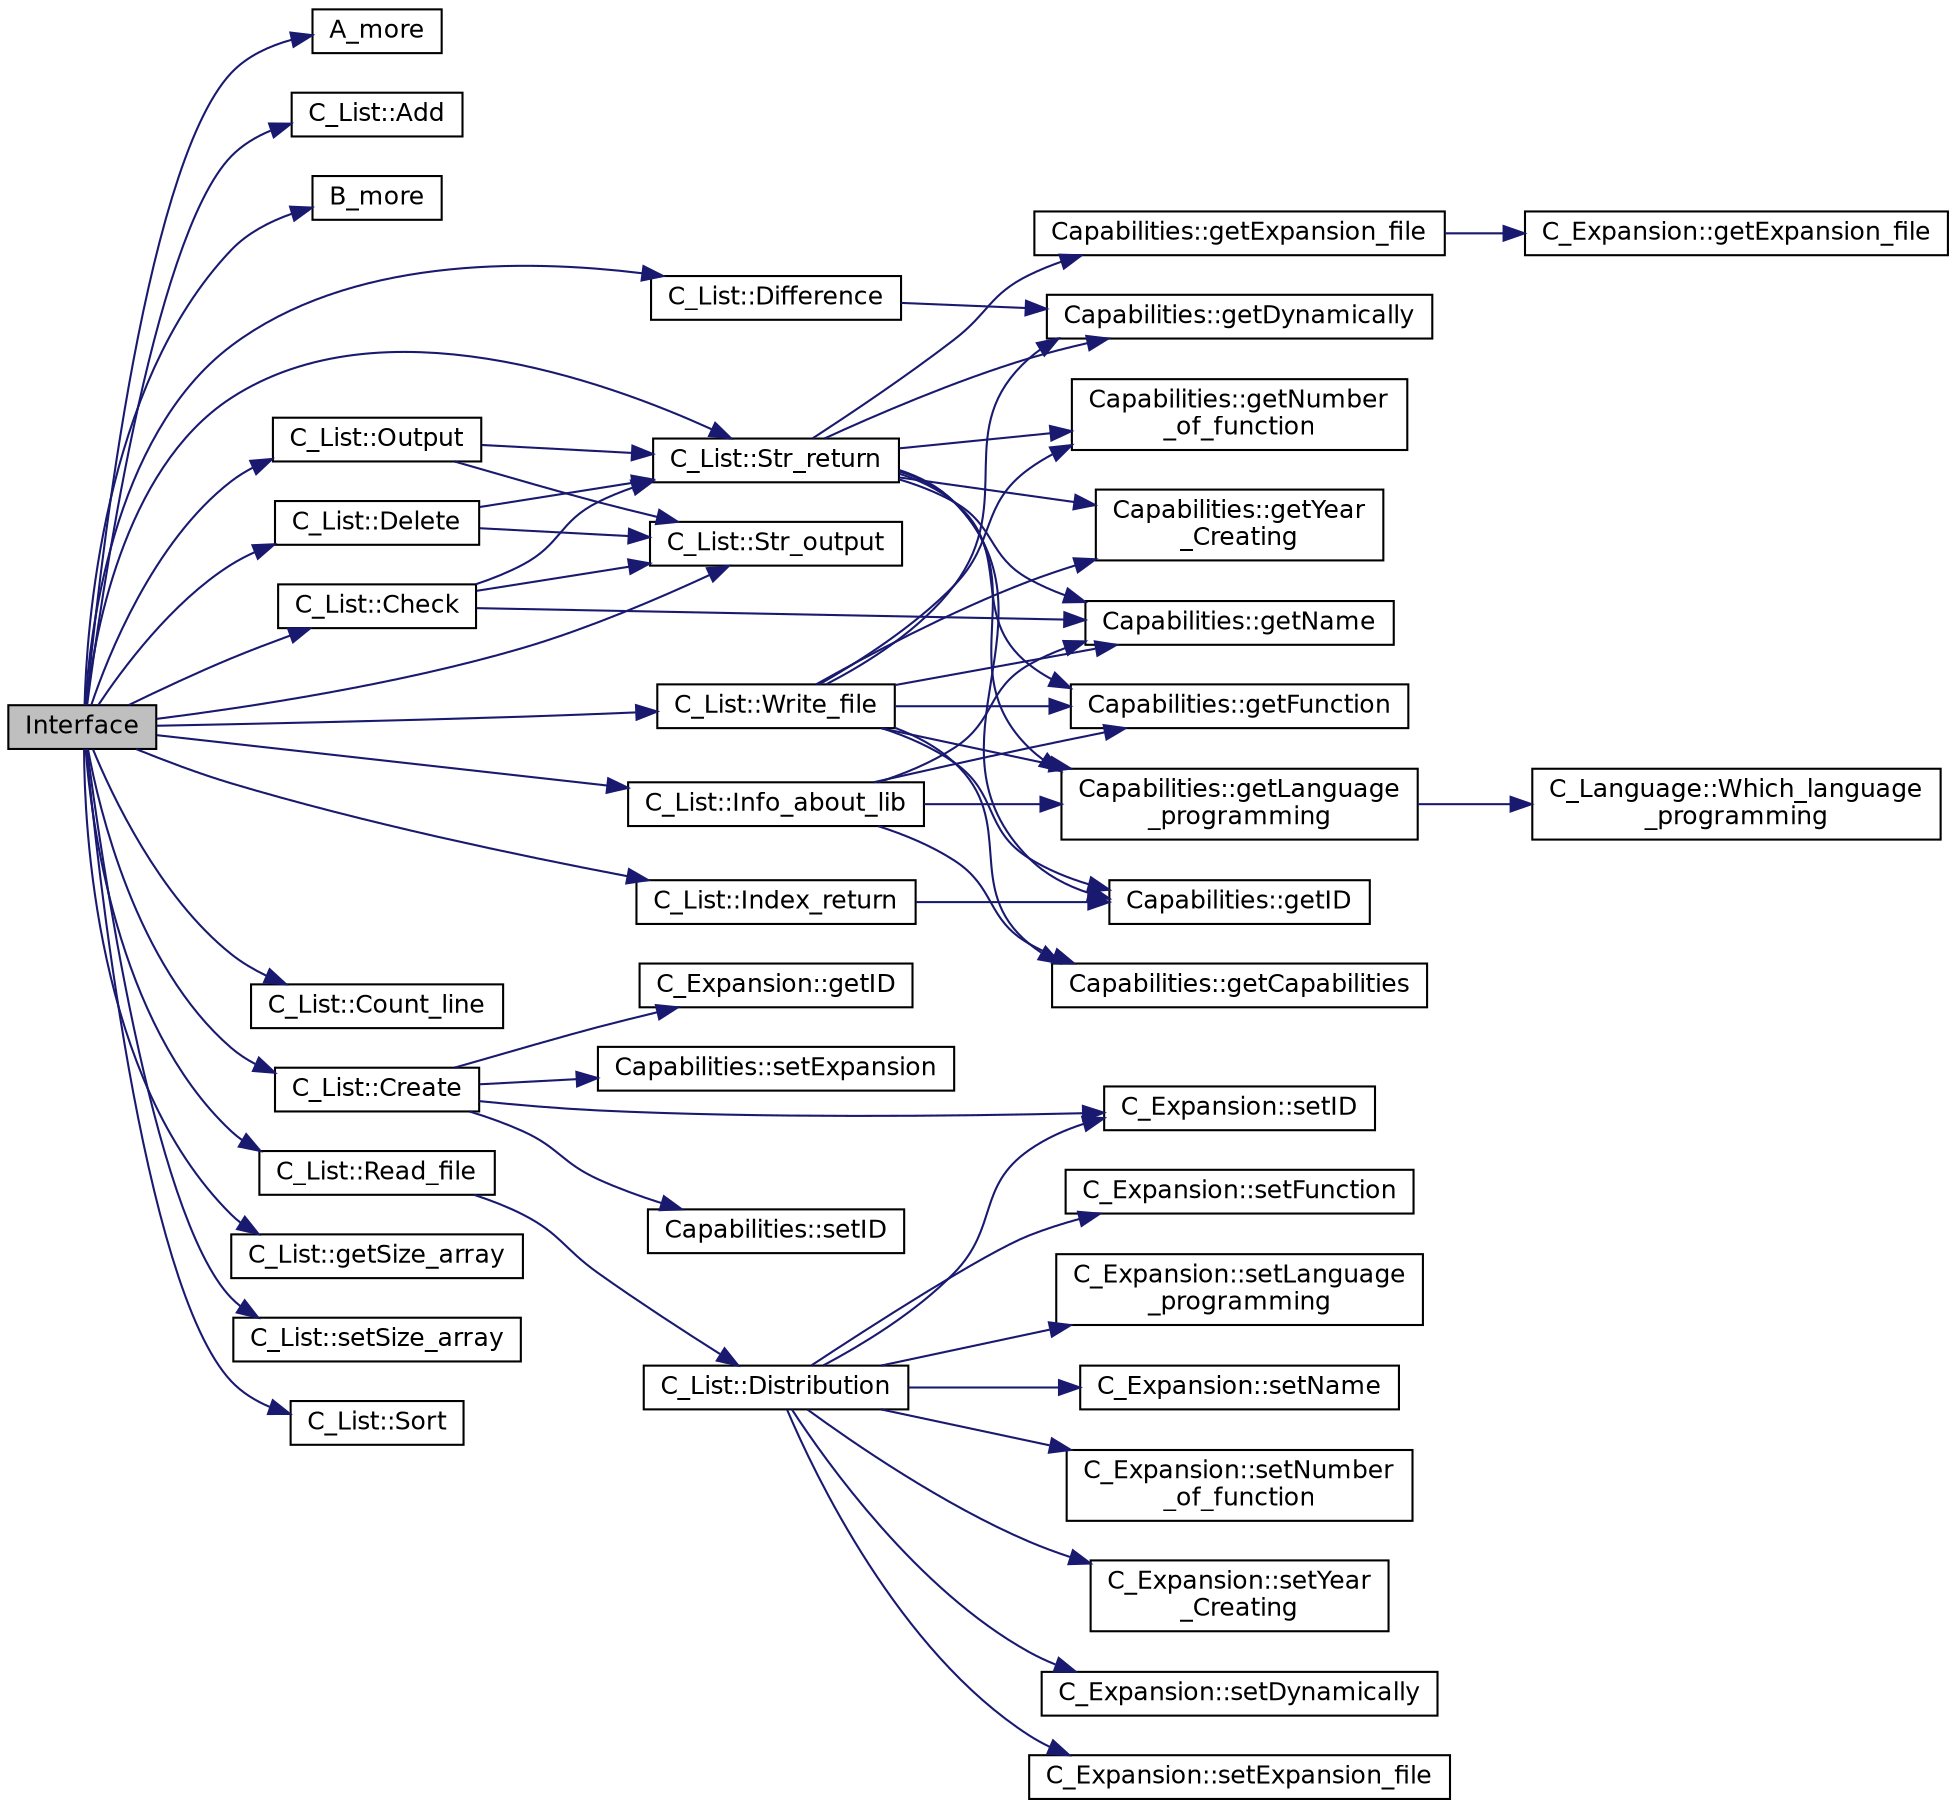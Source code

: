 digraph "Interface"
{
 // LATEX_PDF_SIZE
  edge [fontname="Helvetica",fontsize="12",labelfontname="Helvetica",labelfontsize="12"];
  node [fontname="Helvetica",fontsize="12",shape=record];
  rankdir="LR";
  Node1 [label="Interface",height=0.2,width=0.4,color="black", fillcolor="grey75", style="filled", fontcolor="black",tooltip="Оголошення функції де проходять основні дії програми (зроблена вона для того щоб перевіряти витоки па..."];
  Node1 -> Node2 [color="midnightblue",fontsize="12",style="solid",fontname="Helvetica"];
  Node2 [label="A_more",height=0.2,width=0.4,color="black", fillcolor="white", style="filled",URL="$_main_8cpp.html#a7de804126acfa13a03290dba0123c1af",tooltip=" "];
  Node1 -> Node3 [color="midnightblue",fontsize="12",style="solid",fontname="Helvetica"];
  Node3 [label="C_List::Add",height=0.2,width=0.4,color="black", fillcolor="white", style="filled",URL="$class_c___list.html#ab7a36eaada5c59d2266a13616e8f0558",tooltip="Оголошення методу додавання нового елементу в масив"];
  Node1 -> Node4 [color="midnightblue",fontsize="12",style="solid",fontname="Helvetica"];
  Node4 [label="B_more",height=0.2,width=0.4,color="black", fillcolor="white", style="filled",URL="$_main_8cpp.html#abac466d108278fd3559a3f36c2774be3",tooltip=" "];
  Node1 -> Node5 [color="midnightblue",fontsize="12",style="solid",fontname="Helvetica"];
  Node5 [label="C_List::Check",height=0.2,width=0.4,color="black", fillcolor="white", style="filled",URL="$class_c___list.html#a4621b67120dec6b8ec75d4c6bf16ff0f",tooltip="Оголошення методу виведення на екран обьектів в ім'ї яких 2 слова"];
  Node5 -> Node6 [color="midnightblue",fontsize="12",style="solid",fontname="Helvetica"];
  Node6 [label="Capabilities::getName",height=0.2,width=0.4,color="black", fillcolor="white", style="filled",URL="$class_capabilities.html#a60cb2f5c33f97d3143b5607645bad3bc",tooltip=" "];
  Node5 -> Node7 [color="midnightblue",fontsize="12",style="solid",fontname="Helvetica"];
  Node7 [label="C_List::Str_output",height=0.2,width=0.4,color="black", fillcolor="white", style="filled",URL="$class_c___list.html#ad8631cdd73743dfabed36452e3945571",tooltip="Оголошення методу виведення на екран одного єлементу"];
  Node5 -> Node8 [color="midnightblue",fontsize="12",style="solid",fontname="Helvetica"];
  Node8 [label="C_List::Str_return",height=0.2,width=0.4,color="black", fillcolor="white", style="filled",URL="$class_c___list.html#aaf80c9d851abe6c47ae5038495d10582",tooltip="Оголошення методу зчитування інформації з обьекту та перетворення її в потік"];
  Node8 -> Node9 [color="midnightblue",fontsize="12",style="solid",fontname="Helvetica"];
  Node9 [label="Capabilities::getDynamically",height=0.2,width=0.4,color="black", fillcolor="white", style="filled",URL="$class_capabilities.html#a2812145051c4f18ac491a23325718572",tooltip=" "];
  Node8 -> Node10 [color="midnightblue",fontsize="12",style="solid",fontname="Helvetica"];
  Node10 [label="Capabilities::getExpansion_file",height=0.2,width=0.4,color="black", fillcolor="white", style="filled",URL="$class_capabilities.html#a644f9f79ce52b281f5238e6f3a6cc723",tooltip=" "];
  Node10 -> Node11 [color="midnightblue",fontsize="12",style="solid",fontname="Helvetica"];
  Node11 [label="C_Expansion::getExpansion_file",height=0.2,width=0.4,color="black", fillcolor="white", style="filled",URL="$class_c___expansion.html#a17b12fda0638be269c0cc4ed77241a0e",tooltip=" "];
  Node8 -> Node12 [color="midnightblue",fontsize="12",style="solid",fontname="Helvetica"];
  Node12 [label="Capabilities::getFunction",height=0.2,width=0.4,color="black", fillcolor="white", style="filled",URL="$class_capabilities.html#ac9c35b051c2c9b7ac13f5bd26fa20287",tooltip=" "];
  Node8 -> Node13 [color="midnightblue",fontsize="12",style="solid",fontname="Helvetica"];
  Node13 [label="Capabilities::getID",height=0.2,width=0.4,color="black", fillcolor="white", style="filled",URL="$class_capabilities.html#ae6b8df73f7541c6aec415a1349d81609",tooltip=" "];
  Node8 -> Node14 [color="midnightblue",fontsize="12",style="solid",fontname="Helvetica"];
  Node14 [label="Capabilities::getLanguage\l_programming",height=0.2,width=0.4,color="black", fillcolor="white", style="filled",URL="$class_capabilities.html#a9f1242d32005ba185d59cd2546d4a81d",tooltip=" "];
  Node14 -> Node15 [color="midnightblue",fontsize="12",style="solid",fontname="Helvetica"];
  Node15 [label="C_Language::Which_language\l_programming",height=0.2,width=0.4,color="black", fillcolor="white", style="filled",URL="$class_c___language.html#a50653a73bc6123571199497cc099e93e",tooltip=" "];
  Node8 -> Node6 [color="midnightblue",fontsize="12",style="solid",fontname="Helvetica"];
  Node8 -> Node16 [color="midnightblue",fontsize="12",style="solid",fontname="Helvetica"];
  Node16 [label="Capabilities::getNumber\l_of_function",height=0.2,width=0.4,color="black", fillcolor="white", style="filled",URL="$class_capabilities.html#a7e0096c00d744ebe113ad43a6c1b7192",tooltip=" "];
  Node8 -> Node17 [color="midnightblue",fontsize="12",style="solid",fontname="Helvetica"];
  Node17 [label="Capabilities::getYear\l_Creating",height=0.2,width=0.4,color="black", fillcolor="white", style="filled",URL="$class_capabilities.html#ab419499872636174b58e7aec4fc83c2e",tooltip=" "];
  Node1 -> Node18 [color="midnightblue",fontsize="12",style="solid",fontname="Helvetica"];
  Node18 [label="C_List::Count_line",height=0.2,width=0.4,color="black", fillcolor="white", style="filled",URL="$class_c___list.html#ae2854408058ced75acd768b3999d74d3",tooltip="Оголошення методу визначення розміру масиву"];
  Node1 -> Node19 [color="midnightblue",fontsize="12",style="solid",fontname="Helvetica"];
  Node19 [label="C_List::Create",height=0.2,width=0.4,color="black", fillcolor="white", style="filled",URL="$class_c___list.html#ae83153cfe0a8a5e1ab37ed1883f13f32",tooltip="Оголошення методу заповнення масиву данними"];
  Node19 -> Node20 [color="midnightblue",fontsize="12",style="solid",fontname="Helvetica"];
  Node20 [label="C_Expansion::getID",height=0.2,width=0.4,color="black", fillcolor="white", style="filled",URL="$class_c___expansion.html#afa348268045ff9ec5094c8ea6eba320f",tooltip=" "];
  Node19 -> Node21 [color="midnightblue",fontsize="12",style="solid",fontname="Helvetica"];
  Node21 [label="Capabilities::setExpansion",height=0.2,width=0.4,color="black", fillcolor="white", style="filled",URL="$class_capabilities.html#ab8e6e48a03cf8b8c6ec07945cf8ca88a",tooltip=" "];
  Node19 -> Node22 [color="midnightblue",fontsize="12",style="solid",fontname="Helvetica"];
  Node22 [label="C_Expansion::setID",height=0.2,width=0.4,color="black", fillcolor="white", style="filled",URL="$class_c___expansion.html#a5ad19e87097825596dda14bdecdf3595",tooltip=" "];
  Node19 -> Node23 [color="midnightblue",fontsize="12",style="solid",fontname="Helvetica"];
  Node23 [label="Capabilities::setID",height=0.2,width=0.4,color="black", fillcolor="white", style="filled",URL="$class_capabilities.html#afa93b84a809bcc591880f68cd3fbebd7",tooltip=" "];
  Node1 -> Node24 [color="midnightblue",fontsize="12",style="solid",fontname="Helvetica"];
  Node24 [label="C_List::Delete",height=0.2,width=0.4,color="black", fillcolor="white", style="filled",URL="$class_c___list.html#a4fcb8ef3b695e31768f62bacdcec4a1c",tooltip="Оголошення методу видалення елементу з масиву"];
  Node24 -> Node7 [color="midnightblue",fontsize="12",style="solid",fontname="Helvetica"];
  Node24 -> Node8 [color="midnightblue",fontsize="12",style="solid",fontname="Helvetica"];
  Node1 -> Node25 [color="midnightblue",fontsize="12",style="solid",fontname="Helvetica"];
  Node25 [label="C_List::Difference",height=0.2,width=0.4,color="black", fillcolor="white", style="filled",URL="$class_c___list.html#a0c4310f370198ad6eee179e9bb400397",tooltip="Оголошення методу що визначає відношення кількості бібліотек що динамічно підключаються до загальної ..."];
  Node25 -> Node9 [color="midnightblue",fontsize="12",style="solid",fontname="Helvetica"];
  Node1 -> Node26 [color="midnightblue",fontsize="12",style="solid",fontname="Helvetica"];
  Node26 [label="C_List::getSize_array",height=0.2,width=0.4,color="black", fillcolor="white", style="filled",URL="$class_c___list.html#a9ec4a64920eafd9aed2b2be5de9a0583",tooltip=" "];
  Node1 -> Node27 [color="midnightblue",fontsize="12",style="solid",fontname="Helvetica"];
  Node27 [label="C_List::Index_return",height=0.2,width=0.4,color="black", fillcolor="white", style="filled",URL="$class_c___list.html#a328431d35b2b421c2ab291fce19361b4",tooltip="Оголошення методу що повертає обьект визначивши його по дентифікатору"];
  Node27 -> Node13 [color="midnightblue",fontsize="12",style="solid",fontname="Helvetica"];
  Node1 -> Node28 [color="midnightblue",fontsize="12",style="solid",fontname="Helvetica"];
  Node28 [label="C_List::Info_about_lib",height=0.2,width=0.4,color="black", fillcolor="white", style="filled",URL="$class_c___list.html#a489a77f80c02e08d37f6aa0b4aebdbfe",tooltip="Оголошення методу виведення на екран інформації про бібліотеки"];
  Node28 -> Node29 [color="midnightblue",fontsize="12",style="solid",fontname="Helvetica"];
  Node29 [label="Capabilities::getCapabilities",height=0.2,width=0.4,color="black", fillcolor="white", style="filled",URL="$class_capabilities.html#a49d355fa046c597db298932227193e3a",tooltip=" "];
  Node28 -> Node12 [color="midnightblue",fontsize="12",style="solid",fontname="Helvetica"];
  Node28 -> Node14 [color="midnightblue",fontsize="12",style="solid",fontname="Helvetica"];
  Node28 -> Node6 [color="midnightblue",fontsize="12",style="solid",fontname="Helvetica"];
  Node1 -> Node30 [color="midnightblue",fontsize="12",style="solid",fontname="Helvetica"];
  Node30 [label="C_List::Output",height=0.2,width=0.4,color="black", fillcolor="white", style="filled",URL="$class_c___list.html#a5f9dcd2b28ab744a00a1ef6c3cd16d97",tooltip="Оголошення методу виведення всього масиву на екран"];
  Node30 -> Node7 [color="midnightblue",fontsize="12",style="solid",fontname="Helvetica"];
  Node30 -> Node8 [color="midnightblue",fontsize="12",style="solid",fontname="Helvetica"];
  Node1 -> Node31 [color="midnightblue",fontsize="12",style="solid",fontname="Helvetica"];
  Node31 [label="C_List::Read_file",height=0.2,width=0.4,color="black", fillcolor="white", style="filled",URL="$class_c___list.html#a2b6df7deab8abf0b57e83b67201cdb2f",tooltip="Оголошення методу зчитування інформації з файлу"];
  Node31 -> Node32 [color="midnightblue",fontsize="12",style="solid",fontname="Helvetica"];
  Node32 [label="C_List::Distribution",height=0.2,width=0.4,color="black", fillcolor="white", style="filled",URL="$class_c___list.html#a48473c06e08530f2f54ac6d16eb111e3",tooltip="Оголошення методу створення обьекту із інформації зчитаної з файлу"];
  Node32 -> Node33 [color="midnightblue",fontsize="12",style="solid",fontname="Helvetica"];
  Node33 [label="C_Expansion::setDynamically",height=0.2,width=0.4,color="black", fillcolor="white", style="filled",URL="$class_c___expansion.html#aefc7d5be701d17a9c2cb8a68b9b2953e",tooltip=" "];
  Node32 -> Node34 [color="midnightblue",fontsize="12",style="solid",fontname="Helvetica"];
  Node34 [label="C_Expansion::setExpansion_file",height=0.2,width=0.4,color="black", fillcolor="white", style="filled",URL="$class_c___expansion.html#a3ef2086c8a05879c1688633962284bfb",tooltip=" "];
  Node32 -> Node35 [color="midnightblue",fontsize="12",style="solid",fontname="Helvetica"];
  Node35 [label="C_Expansion::setFunction",height=0.2,width=0.4,color="black", fillcolor="white", style="filled",URL="$class_c___expansion.html#a94652bff9cb6ac083d2b4e7761d21b04",tooltip=" "];
  Node32 -> Node22 [color="midnightblue",fontsize="12",style="solid",fontname="Helvetica"];
  Node32 -> Node36 [color="midnightblue",fontsize="12",style="solid",fontname="Helvetica"];
  Node36 [label="C_Expansion::setLanguage\l_programming",height=0.2,width=0.4,color="black", fillcolor="white", style="filled",URL="$class_c___expansion.html#ab26c54ef83c3f722ccf3b4b50de713c3",tooltip=" "];
  Node32 -> Node37 [color="midnightblue",fontsize="12",style="solid",fontname="Helvetica"];
  Node37 [label="C_Expansion::setName",height=0.2,width=0.4,color="black", fillcolor="white", style="filled",URL="$class_c___expansion.html#afbba2e538692e4aba0d7169ee5880f42",tooltip=" "];
  Node32 -> Node38 [color="midnightblue",fontsize="12",style="solid",fontname="Helvetica"];
  Node38 [label="C_Expansion::setNumber\l_of_function",height=0.2,width=0.4,color="black", fillcolor="white", style="filled",URL="$class_c___expansion.html#a019c61c804285794336f3f363b5a0020",tooltip=" "];
  Node32 -> Node39 [color="midnightblue",fontsize="12",style="solid",fontname="Helvetica"];
  Node39 [label="C_Expansion::setYear\l_Creating",height=0.2,width=0.4,color="black", fillcolor="white", style="filled",URL="$class_c___expansion.html#abe47e51e51111dc989a1b0ba4bc3c0ef",tooltip=" "];
  Node1 -> Node40 [color="midnightblue",fontsize="12",style="solid",fontname="Helvetica"];
  Node40 [label="C_List::setSize_array",height=0.2,width=0.4,color="black", fillcolor="white", style="filled",URL="$class_c___list.html#a5511233b135800bdd4ca140d07766381",tooltip="< підключення файлу C_Library.h"];
  Node1 -> Node41 [color="midnightblue",fontsize="12",style="solid",fontname="Helvetica"];
  Node41 [label="C_List::Sort",height=0.2,width=0.4,color="black", fillcolor="white", style="filled",URL="$class_c___list.html#a3575f416a20cc95b7223e5fbcfe4544a",tooltip="Оголошення методу сортування масиву"];
  Node1 -> Node7 [color="midnightblue",fontsize="12",style="solid",fontname="Helvetica"];
  Node1 -> Node8 [color="midnightblue",fontsize="12",style="solid",fontname="Helvetica"];
  Node1 -> Node42 [color="midnightblue",fontsize="12",style="solid",fontname="Helvetica"];
  Node42 [label="C_List::Write_file",height=0.2,width=0.4,color="black", fillcolor="white", style="filled",URL="$class_c___list.html#aa569158194b44b5b2ced374b5f84a4ef",tooltip="Оголошення методу зчитування в файл"];
  Node42 -> Node29 [color="midnightblue",fontsize="12",style="solid",fontname="Helvetica"];
  Node42 -> Node9 [color="midnightblue",fontsize="12",style="solid",fontname="Helvetica"];
  Node42 -> Node12 [color="midnightblue",fontsize="12",style="solid",fontname="Helvetica"];
  Node42 -> Node13 [color="midnightblue",fontsize="12",style="solid",fontname="Helvetica"];
  Node42 -> Node14 [color="midnightblue",fontsize="12",style="solid",fontname="Helvetica"];
  Node42 -> Node6 [color="midnightblue",fontsize="12",style="solid",fontname="Helvetica"];
  Node42 -> Node16 [color="midnightblue",fontsize="12",style="solid",fontname="Helvetica"];
  Node42 -> Node17 [color="midnightblue",fontsize="12",style="solid",fontname="Helvetica"];
}
